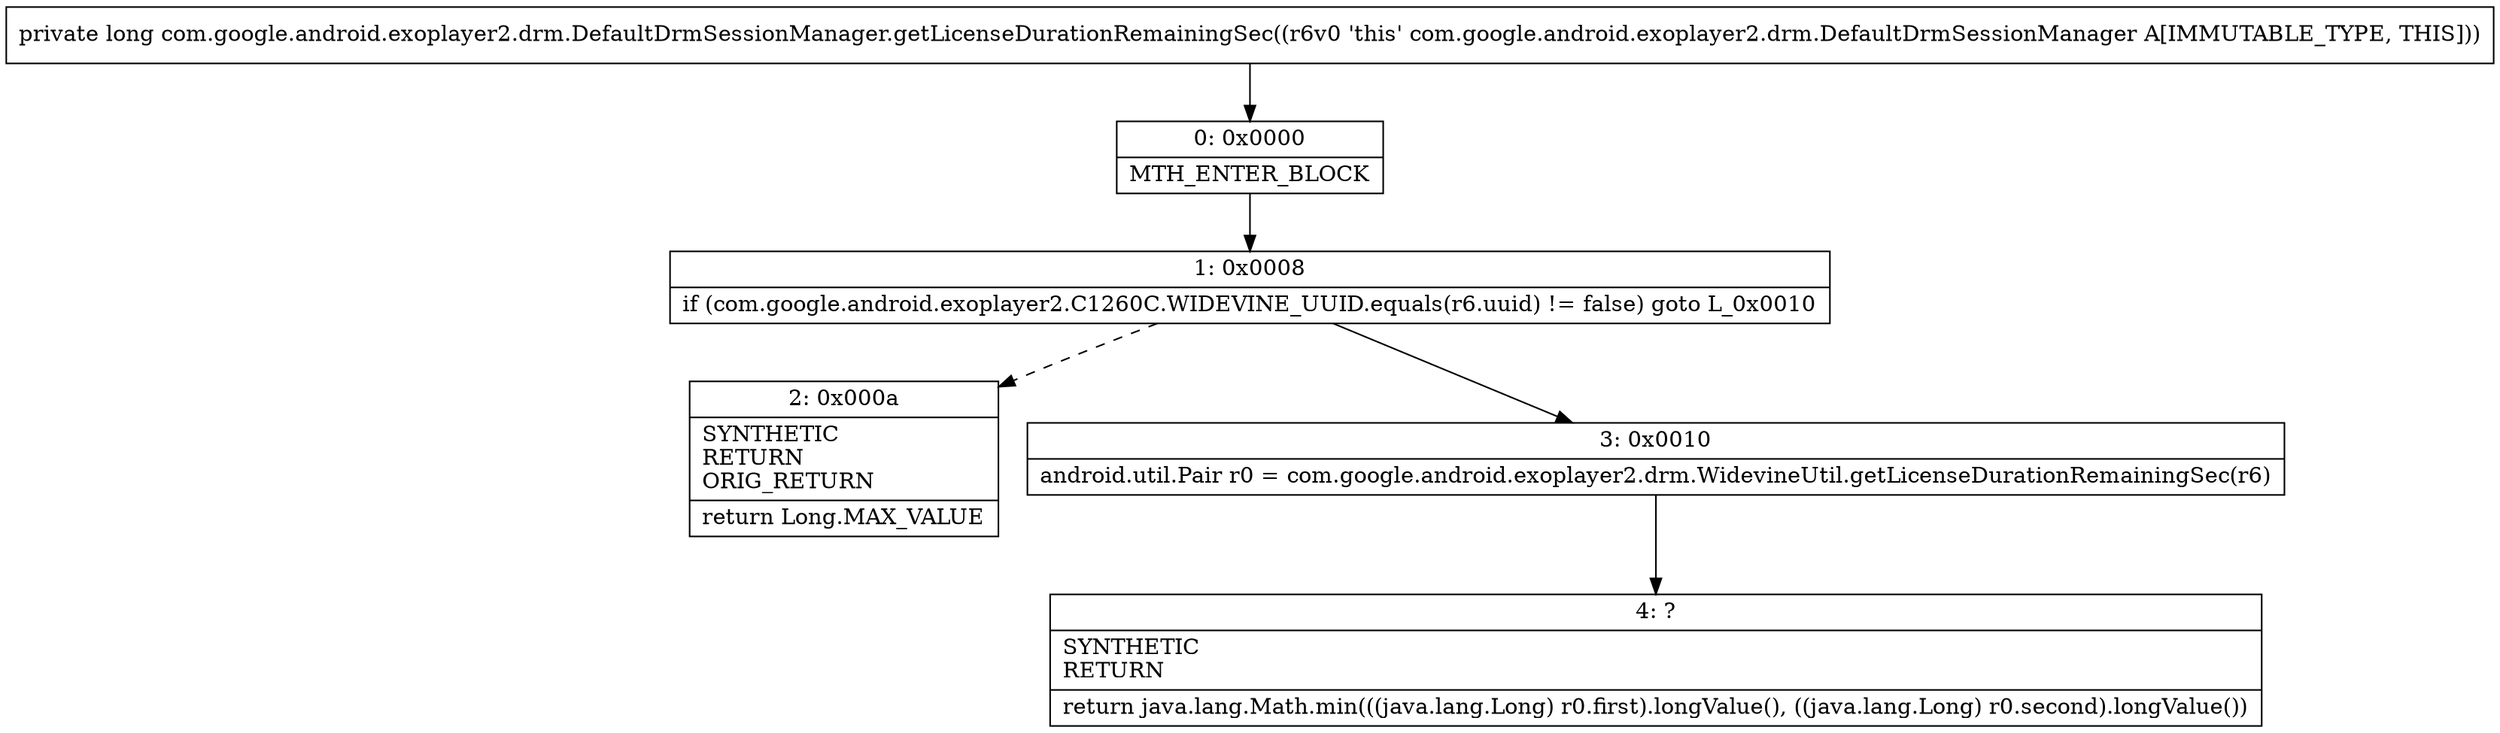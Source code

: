 digraph "CFG forcom.google.android.exoplayer2.drm.DefaultDrmSessionManager.getLicenseDurationRemainingSec()J" {
Node_0 [shape=record,label="{0\:\ 0x0000|MTH_ENTER_BLOCK\l}"];
Node_1 [shape=record,label="{1\:\ 0x0008|if (com.google.android.exoplayer2.C1260C.WIDEVINE_UUID.equals(r6.uuid) != false) goto L_0x0010\l}"];
Node_2 [shape=record,label="{2\:\ 0x000a|SYNTHETIC\lRETURN\lORIG_RETURN\l|return Long.MAX_VALUE\l}"];
Node_3 [shape=record,label="{3\:\ 0x0010|android.util.Pair r0 = com.google.android.exoplayer2.drm.WidevineUtil.getLicenseDurationRemainingSec(r6)\l}"];
Node_4 [shape=record,label="{4\:\ ?|SYNTHETIC\lRETURN\l|return java.lang.Math.min(((java.lang.Long) r0.first).longValue(), ((java.lang.Long) r0.second).longValue())\l}"];
MethodNode[shape=record,label="{private long com.google.android.exoplayer2.drm.DefaultDrmSessionManager.getLicenseDurationRemainingSec((r6v0 'this' com.google.android.exoplayer2.drm.DefaultDrmSessionManager A[IMMUTABLE_TYPE, THIS])) }"];
MethodNode -> Node_0;
Node_0 -> Node_1;
Node_1 -> Node_2[style=dashed];
Node_1 -> Node_3;
Node_3 -> Node_4;
}

